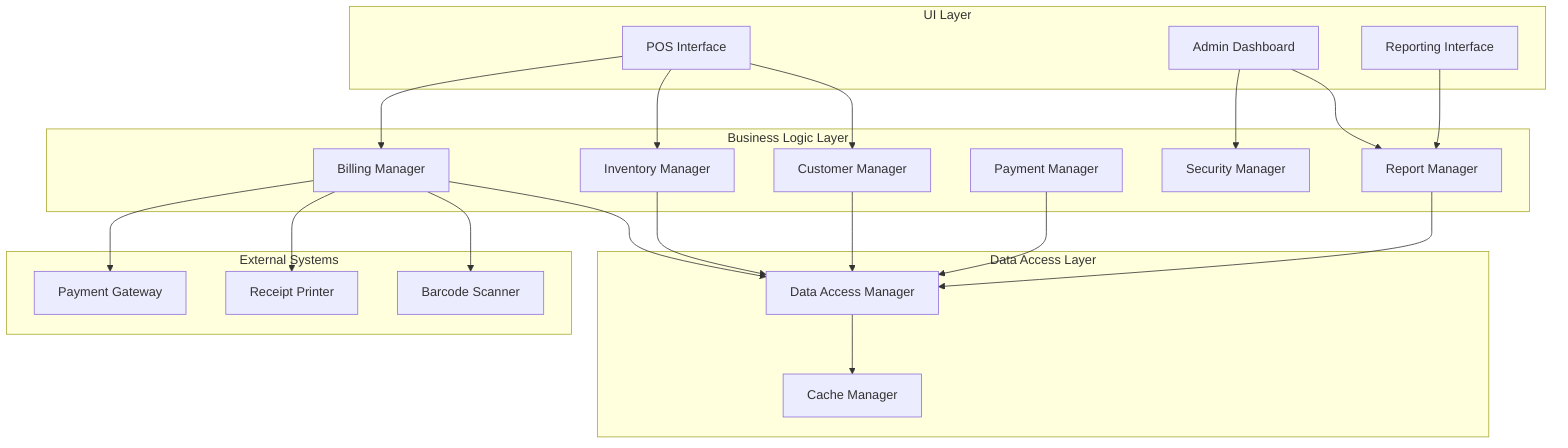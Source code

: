 graph TD
    subgraph UI_Components[UI Layer]
        POS[POS Interface]
        Admin[Admin Dashboard]
        Report[Reporting Interface]
    end
    
    subgraph Business_Logic[Business Logic Layer]
        BillMgr[Billing Manager]
        InvMgr[Inventory Manager]
        CustMgr[Customer Manager]
        PayMgr[Payment Manager]
        SecMgr[Security Manager]
        RepMgr[Report Manager]
    end
    
    subgraph Data_Access[Data Access Layer]
        DataAccess[Data Access Manager]
        Cache[Cache Manager]
    end
    
    subgraph External_Systems[External Systems]
        Payment[Payment Gateway]
        Printer[Receipt Printer]
        Scanner[Barcode Scanner]
    end
    
    %% UI to Business Logic
    POS --> BillMgr
    POS --> InvMgr
    POS --> CustMgr
    Admin --> SecMgr
    Admin --> RepMgr
    Report --> RepMgr
    
    %% Business Logic to Data Access
    BillMgr --> DataAccess
    InvMgr --> DataAccess
    CustMgr --> DataAccess
    PayMgr --> DataAccess
    RepMgr --> DataAccess
    
    %% External System Connections
    BillMgr --> Payment
    BillMgr --> Printer
    BillMgr --> Scanner
    
    %% Cache Connections
    DataAccess --> Cache